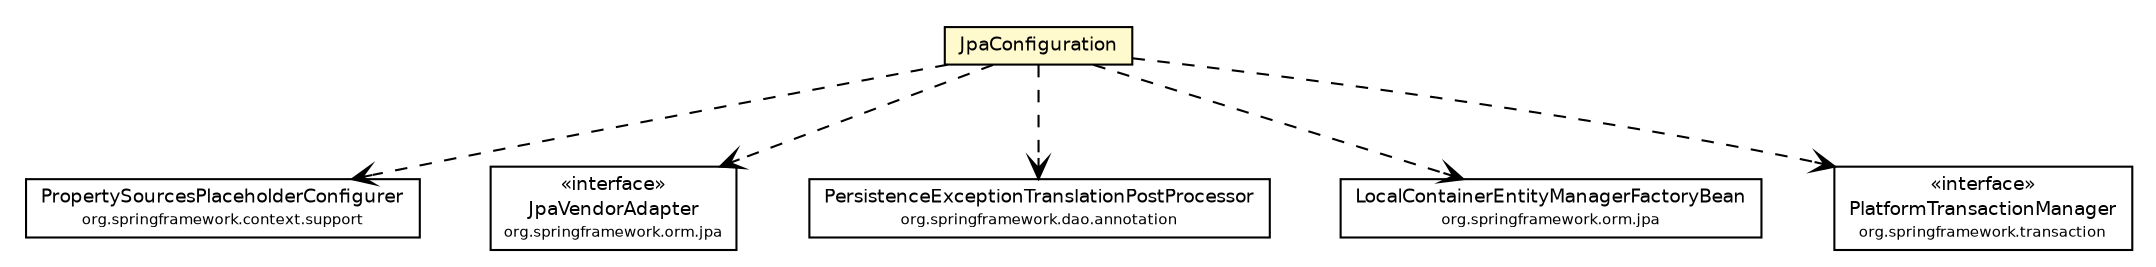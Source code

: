 #!/usr/local/bin/dot
#
# Class diagram 
# Generated by UMLGraph version R5_6-24-gf6e263 (http://www.umlgraph.org/)
#

digraph G {
	edge [fontname="Helvetica",fontsize=10,labelfontname="Helvetica",labelfontsize=10];
	node [fontname="Helvetica",fontsize=10,shape=plaintext];
	nodesep=0.25;
	ranksep=0.5;
	// net.ljcomputing.sr.config.JpaConfiguration
	c2126 [label=<<table title="net.ljcomputing.sr.config.JpaConfiguration" border="0" cellborder="1" cellspacing="0" cellpadding="2" port="p" bgcolor="lemonChiffon" href="./JpaConfiguration.html">
		<tr><td><table border="0" cellspacing="0" cellpadding="1">
<tr><td align="center" balign="center"> JpaConfiguration </td></tr>
		</table></td></tr>
		</table>>, URL="./JpaConfiguration.html", fontname="Helvetica", fontcolor="black", fontsize=9.0];
	// net.ljcomputing.sr.config.JpaConfiguration DEPEND org.springframework.context.support.PropertySourcesPlaceholderConfigurer
	c2126:p -> c2138:p [taillabel="", label="", headlabel="", fontname="Helvetica", fontcolor="black", fontsize=10.0, color="black", arrowhead=open, style=dashed];
	// net.ljcomputing.sr.config.JpaConfiguration DEPEND org.springframework.orm.jpa.JpaVendorAdapter
	c2126:p -> c2140:p [taillabel="", label="", headlabel="", fontname="Helvetica", fontcolor="black", fontsize=10.0, color="black", arrowhead=open, style=dashed];
	// net.ljcomputing.sr.config.JpaConfiguration DEPEND org.springframework.dao.annotation.PersistenceExceptionTranslationPostProcessor
	c2126:p -> c2144:p [taillabel="", label="", headlabel="", fontname="Helvetica", fontcolor="black", fontsize=10.0, color="black", arrowhead=open, style=dashed];
	// net.ljcomputing.sr.config.JpaConfiguration DEPEND org.springframework.orm.jpa.LocalContainerEntityManagerFactoryBean
	c2126:p -> c2156:p [taillabel="", label="", headlabel="", fontname="Helvetica", fontcolor="black", fontsize=10.0, color="black", arrowhead=open, style=dashed];
	// net.ljcomputing.sr.config.JpaConfiguration DEPEND org.springframework.transaction.PlatformTransactionManager
	c2126:p -> c2157:p [taillabel="", label="", headlabel="", fontname="Helvetica", fontcolor="black", fontsize=10.0, color="black", arrowhead=open, style=dashed];
	// org.springframework.orm.jpa.JpaVendorAdapter
	c2140 [label=<<table title="org.springframework.orm.jpa.JpaVendorAdapter" border="0" cellborder="1" cellspacing="0" cellpadding="2" port="p">
		<tr><td><table border="0" cellspacing="0" cellpadding="1">
<tr><td align="center" balign="center"> &#171;interface&#187; </td></tr>
<tr><td align="center" balign="center"> JpaVendorAdapter </td></tr>
<tr><td align="center" balign="center"><font point-size="7.0"> org.springframework.orm.jpa </font></td></tr>
		</table></td></tr>
		</table>>, URL="null", fontname="Helvetica", fontcolor="black", fontsize=9.0];
	// org.springframework.transaction.PlatformTransactionManager
	c2157 [label=<<table title="org.springframework.transaction.PlatformTransactionManager" border="0" cellborder="1" cellspacing="0" cellpadding="2" port="p">
		<tr><td><table border="0" cellspacing="0" cellpadding="1">
<tr><td align="center" balign="center"> &#171;interface&#187; </td></tr>
<tr><td align="center" balign="center"> PlatformTransactionManager </td></tr>
<tr><td align="center" balign="center"><font point-size="7.0"> org.springframework.transaction </font></td></tr>
		</table></td></tr>
		</table>>, URL="null", fontname="Helvetica", fontcolor="black", fontsize=9.0];
	// org.springframework.dao.annotation.PersistenceExceptionTranslationPostProcessor
	c2144 [label=<<table title="org.springframework.dao.annotation.PersistenceExceptionTranslationPostProcessor" border="0" cellborder="1" cellspacing="0" cellpadding="2" port="p">
		<tr><td><table border="0" cellspacing="0" cellpadding="1">
<tr><td align="center" balign="center"> PersistenceExceptionTranslationPostProcessor </td></tr>
<tr><td align="center" balign="center"><font point-size="7.0"> org.springframework.dao.annotation </font></td></tr>
		</table></td></tr>
		</table>>, URL="null", fontname="Helvetica", fontcolor="black", fontsize=9.0];
	// org.springframework.context.support.PropertySourcesPlaceholderConfigurer
	c2138 [label=<<table title="org.springframework.context.support.PropertySourcesPlaceholderConfigurer" border="0" cellborder="1" cellspacing="0" cellpadding="2" port="p">
		<tr><td><table border="0" cellspacing="0" cellpadding="1">
<tr><td align="center" balign="center"> PropertySourcesPlaceholderConfigurer </td></tr>
<tr><td align="center" balign="center"><font point-size="7.0"> org.springframework.context.support </font></td></tr>
		</table></td></tr>
		</table>>, URL="null", fontname="Helvetica", fontcolor="black", fontsize=9.0];
	// org.springframework.orm.jpa.LocalContainerEntityManagerFactoryBean
	c2156 [label=<<table title="org.springframework.orm.jpa.LocalContainerEntityManagerFactoryBean" border="0" cellborder="1" cellspacing="0" cellpadding="2" port="p">
		<tr><td><table border="0" cellspacing="0" cellpadding="1">
<tr><td align="center" balign="center"> LocalContainerEntityManagerFactoryBean </td></tr>
<tr><td align="center" balign="center"><font point-size="7.0"> org.springframework.orm.jpa </font></td></tr>
		</table></td></tr>
		</table>>, URL="null", fontname="Helvetica", fontcolor="black", fontsize=9.0];
}

